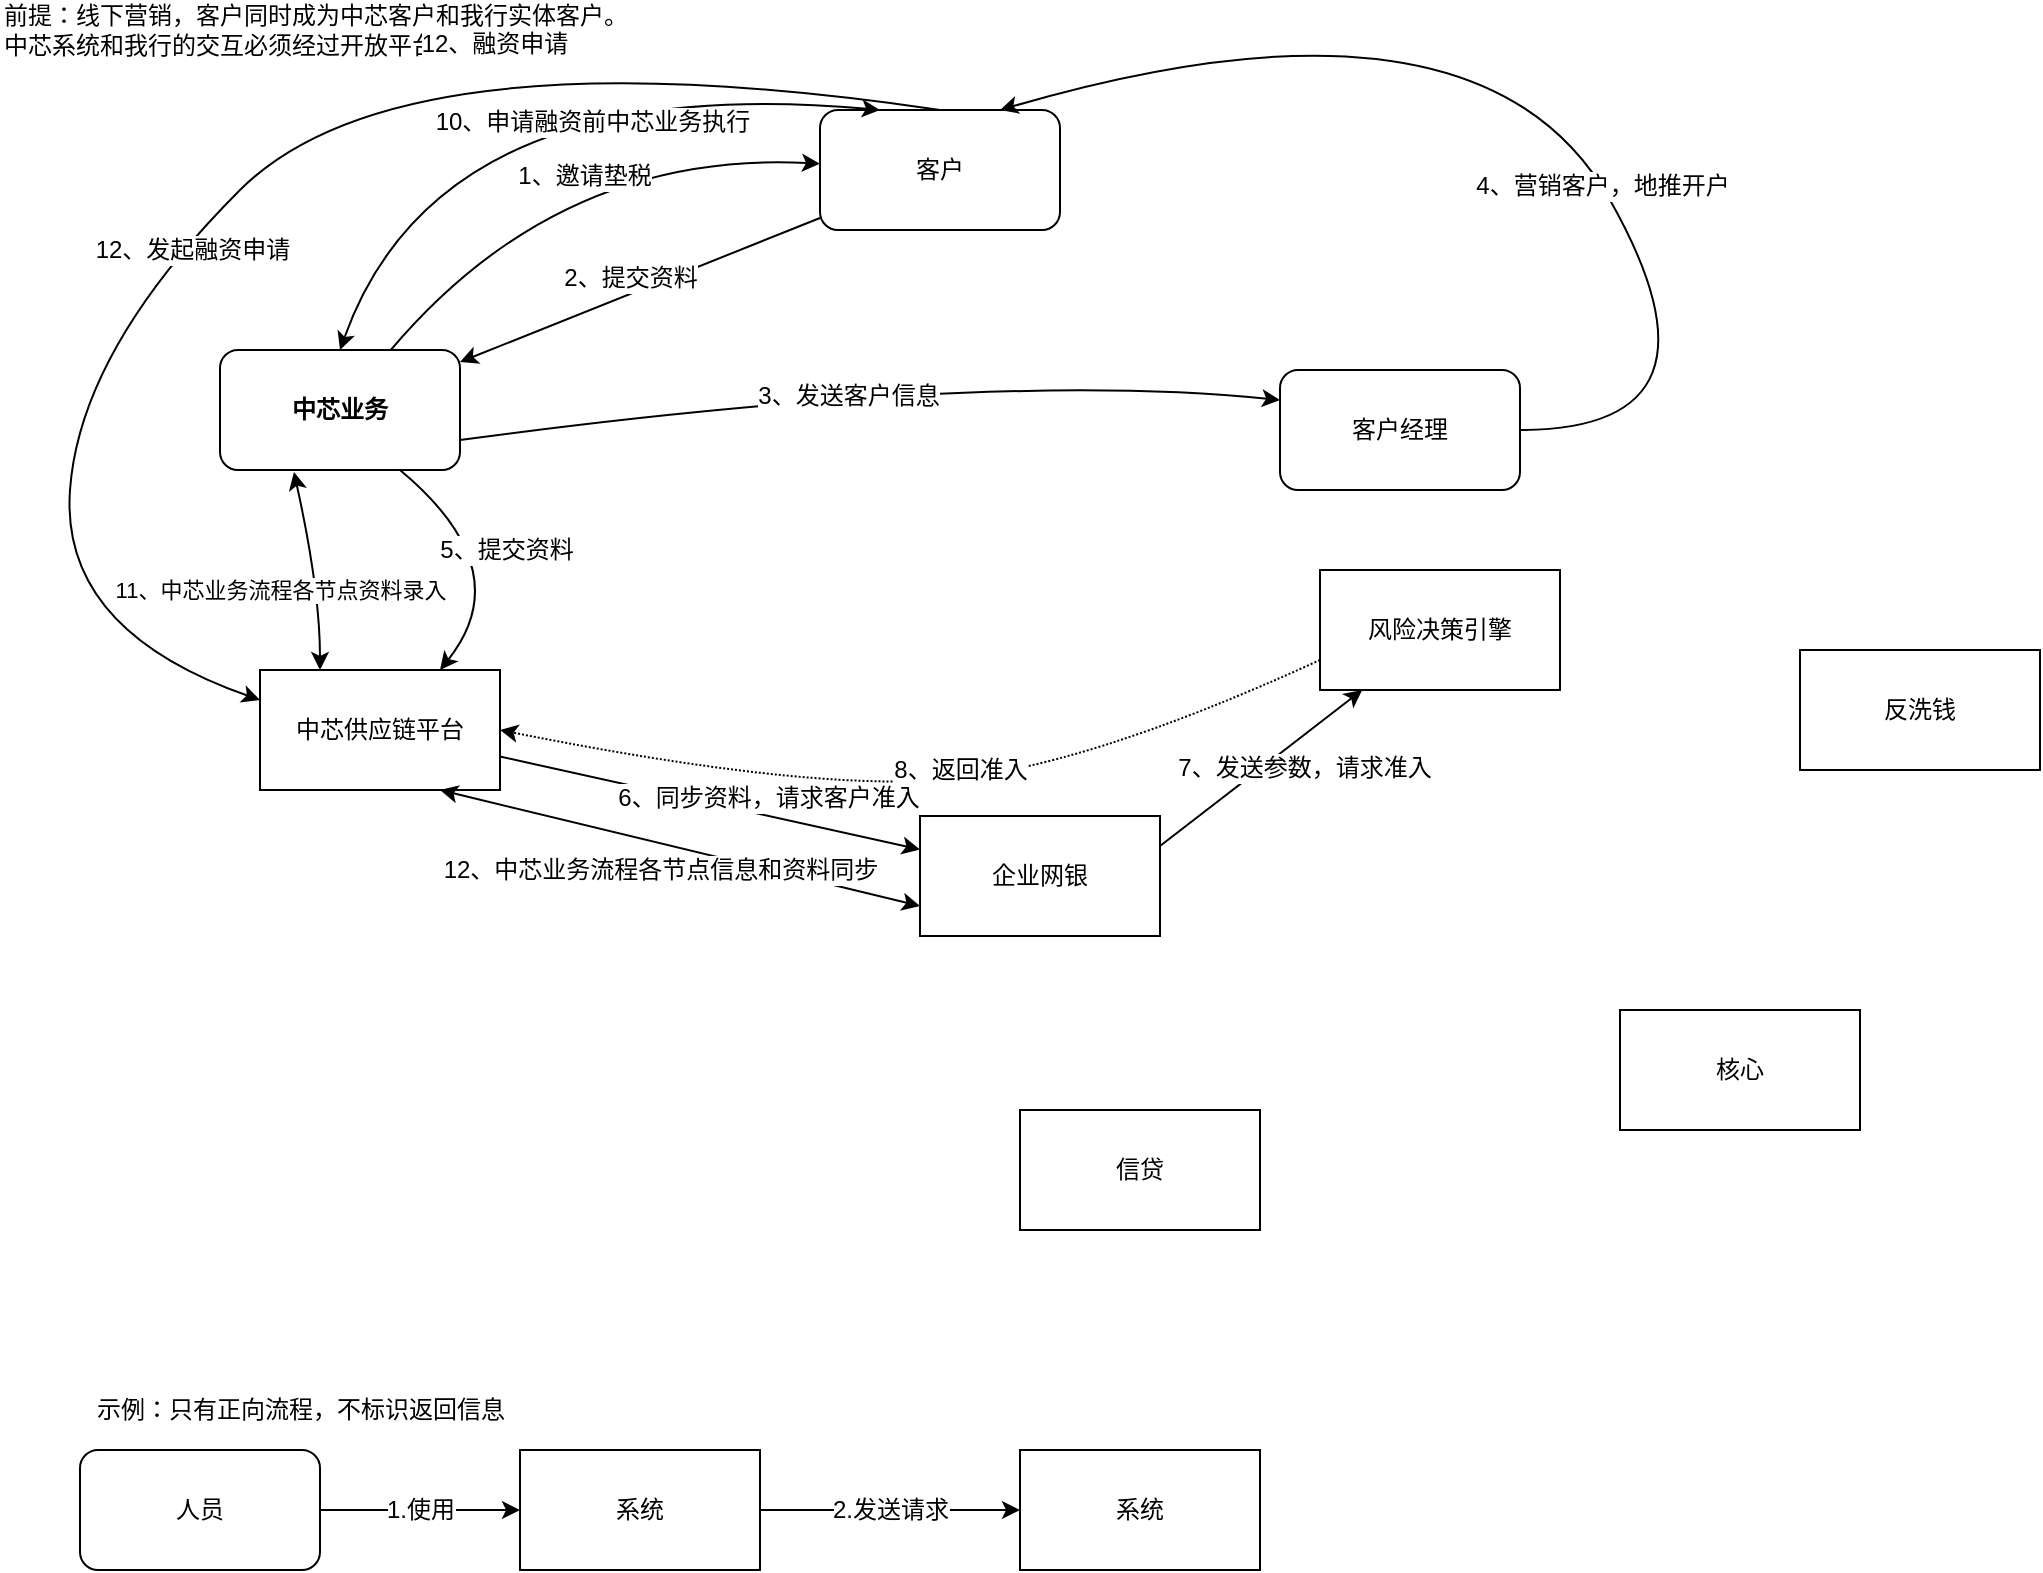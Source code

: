 <mxfile version="10.4.9" type="github"><diagram id="aRjuuvsSoChFvnb6_BR_" name="总体流程"><mxGraphModel dx="918" dy="664" grid="1" gridSize="10" guides="1" tooltips="1" connect="1" arrows="1" fold="1" page="1" pageScale="1" pageWidth="1169" pageHeight="827" math="0" shadow="0"><root><mxCell id="NMlYcJ3J9GoOxHMXc6hC-0"/><mxCell id="NMlYcJ3J9GoOxHMXc6hC-1" parent="NMlYcJ3J9GoOxHMXc6hC-0"/><mxCell id="avCGEmJyMW2alNWUHUKq-0" value="&lt;b&gt;中芯业务&lt;/b&gt;" style="rounded=1;whiteSpace=wrap;html=1;" parent="NMlYcJ3J9GoOxHMXc6hC-1" vertex="1"><mxGeometry x="130" y="180" width="120" height="60" as="geometry"/></mxCell><mxCell id="avCGEmJyMW2alNWUHUKq-1" value="客户" style="rounded=1;whiteSpace=wrap;html=1;" parent="NMlYcJ3J9GoOxHMXc6hC-1" vertex="1"><mxGeometry x="430" y="60" width="120" height="60" as="geometry"/></mxCell><mxCell id="avCGEmJyMW2alNWUHUKq-3" value="人员" style="rounded=1;whiteSpace=wrap;html=1;" parent="NMlYcJ3J9GoOxHMXc6hC-1" vertex="1"><mxGeometry x="60" y="730" width="120" height="60" as="geometry"/></mxCell><mxCell id="avCGEmJyMW2alNWUHUKq-9" value="" style="edgeStyle=orthogonalEdgeStyle;rounded=0;orthogonalLoop=1;jettySize=auto;html=1;" parent="NMlYcJ3J9GoOxHMXc6hC-1" source="avCGEmJyMW2alNWUHUKq-4" target="avCGEmJyMW2alNWUHUKq-8" edge="1"><mxGeometry relative="1" as="geometry"/></mxCell><mxCell id="avCGEmJyMW2alNWUHUKq-10" value="2.发送请求&lt;br&gt;" style="text;html=1;resizable=0;points=[];align=center;verticalAlign=middle;labelBackgroundColor=#ffffff;" parent="avCGEmJyMW2alNWUHUKq-9" vertex="1" connectable="0"><mxGeometry x="-0.25" y="1" relative="1" as="geometry"><mxPoint x="16" y="1" as="offset"/></mxGeometry></mxCell><mxCell id="avCGEmJyMW2alNWUHUKq-4" value="系统" style="rounded=0;whiteSpace=wrap;html=1;" parent="NMlYcJ3J9GoOxHMXc6hC-1" vertex="1"><mxGeometry x="280" y="730" width="120" height="60" as="geometry"/></mxCell><mxCell id="avCGEmJyMW2alNWUHUKq-8" value="系统" style="rounded=0;whiteSpace=wrap;html=1;" parent="NMlYcJ3J9GoOxHMXc6hC-1" vertex="1"><mxGeometry x="530" y="730" width="120" height="60" as="geometry"/></mxCell><mxCell id="avCGEmJyMW2alNWUHUKq-5" value="" style="endArrow=classic;html=1;" parent="NMlYcJ3J9GoOxHMXc6hC-1" source="avCGEmJyMW2alNWUHUKq-3" target="avCGEmJyMW2alNWUHUKq-4" edge="1"><mxGeometry width="50" height="50" relative="1" as="geometry"><mxPoint x="120" y="760" as="sourcePoint"/><mxPoint x="170" y="710" as="targetPoint"/></mxGeometry></mxCell><mxCell id="avCGEmJyMW2alNWUHUKq-6" value="1.使用&lt;br&gt;" style="text;html=1;resizable=0;points=[];align=center;verticalAlign=middle;labelBackgroundColor=#ffffff;" parent="avCGEmJyMW2alNWUHUKq-5" vertex="1" connectable="0"><mxGeometry x="0.28" y="1" relative="1" as="geometry"><mxPoint x="-14" y="1" as="offset"/></mxGeometry></mxCell><mxCell id="avCGEmJyMW2alNWUHUKq-11" value="示例：只有正向流程，不标识返回信息&lt;br&gt;" style="text;html=1;resizable=0;autosize=1;align=center;verticalAlign=middle;points=[];fillColor=none;strokeColor=none;rounded=0;" parent="NMlYcJ3J9GoOxHMXc6hC-1" vertex="1"><mxGeometry x="60" y="700" width="220" height="20" as="geometry"/></mxCell><mxCell id="avCGEmJyMW2alNWUHUKq-12" value="风险决策引擎" style="rounded=0;whiteSpace=wrap;html=1;" parent="NMlYcJ3J9GoOxHMXc6hC-1" vertex="1"><mxGeometry x="680" y="290" width="120" height="60" as="geometry"/></mxCell><mxCell id="0UZX7JJYxpJR1st8gM5f-0" value="信贷" style="rounded=0;whiteSpace=wrap;html=1;" parent="NMlYcJ3J9GoOxHMXc6hC-1" vertex="1"><mxGeometry x="530" y="560" width="120" height="60" as="geometry"/></mxCell><mxCell id="0UZX7JJYxpJR1st8gM5f-3" value="中芯供应链平台" style="rounded=0;whiteSpace=wrap;html=1;" parent="NMlYcJ3J9GoOxHMXc6hC-1" vertex="1"><mxGeometry x="150" y="340" width="120" height="60" as="geometry"/></mxCell><mxCell id="0UZX7JJYxpJR1st8gM5f-4" value="客户经理" style="rounded=1;whiteSpace=wrap;html=1;" parent="NMlYcJ3J9GoOxHMXc6hC-1" vertex="1"><mxGeometry x="660" y="190" width="120" height="60" as="geometry"/></mxCell><mxCell id="0UZX7JJYxpJR1st8gM5f-6" value="&lt;div style=&quot;text-align: left&quot;&gt;前提：线下营销，客户同时成为中芯客户和我行实体客户。&lt;/div&gt;&lt;div style=&quot;text-align: left&quot;&gt;中芯系统和我行的交互必须经过开放平台。&lt;/div&gt;" style="text;html=1;strokeColor=none;fillColor=none;align=left;verticalAlign=middle;whiteSpace=wrap;rounded=0;" parent="NMlYcJ3J9GoOxHMXc6hC-1" vertex="1"><mxGeometry x="20" y="10" width="410" height="20" as="geometry"/></mxCell><mxCell id="0UZX7JJYxpJR1st8gM5f-7" value="" style="curved=1;endArrow=classic;html=1;" parent="NMlYcJ3J9GoOxHMXc6hC-1" source="avCGEmJyMW2alNWUHUKq-0" target="avCGEmJyMW2alNWUHUKq-1" edge="1"><mxGeometry width="50" height="50" relative="1" as="geometry"><mxPoint x="300" y="130" as="sourcePoint"/><mxPoint x="350" y="80" as="targetPoint"/><Array as="points"><mxPoint x="300" y="80"/></Array></mxGeometry></mxCell><mxCell id="0UZX7JJYxpJR1st8gM5f-8" value="1、邀请垫税" style="text;html=1;resizable=0;points=[];align=center;verticalAlign=middle;labelBackgroundColor=#ffffff;" parent="0UZX7JJYxpJR1st8gM5f-7" vertex="1" connectable="0"><mxGeometry x="0.095" y="-12" relative="1" as="geometry"><mxPoint as="offset"/></mxGeometry></mxCell><mxCell id="0UZX7JJYxpJR1st8gM5f-9" value="" style="curved=1;endArrow=classic;html=1;" parent="NMlYcJ3J9GoOxHMXc6hC-1" source="avCGEmJyMW2alNWUHUKq-1" target="avCGEmJyMW2alNWUHUKq-0" edge="1"><mxGeometry width="50" height="50" relative="1" as="geometry"><mxPoint x="620" y="160" as="sourcePoint"/><mxPoint x="670" y="110" as="targetPoint"/><Array as="points"/></mxGeometry></mxCell><mxCell id="0UZX7JJYxpJR1st8gM5f-10" value="2、提交资料" style="text;html=1;resizable=0;points=[];align=center;verticalAlign=middle;labelBackgroundColor=#ffffff;" parent="0UZX7JJYxpJR1st8gM5f-9" vertex="1" connectable="0"><mxGeometry x="-0.213" y="-2" relative="1" as="geometry"><mxPoint x="-23" y="3" as="offset"/></mxGeometry></mxCell><mxCell id="KYM41-Yu8vmrKbiVa7fI-0" value="" style="curved=1;endArrow=classic;html=1;entryX=0;entryY=0.25;entryDx=0;entryDy=0;exitX=1;exitY=0.75;exitDx=0;exitDy=0;" edge="1" parent="NMlYcJ3J9GoOxHMXc6hC-1" source="avCGEmJyMW2alNWUHUKq-0" target="0UZX7JJYxpJR1st8gM5f-4"><mxGeometry width="50" height="50" relative="1" as="geometry"><mxPoint x="260" y="205" as="sourcePoint"/><mxPoint x="360" y="220" as="targetPoint"/><Array as="points"><mxPoint x="510" y="190"/></Array></mxGeometry></mxCell><mxCell id="KYM41-Yu8vmrKbiVa7fI-1" value="3、发送客户信息" style="text;html=1;resizable=0;points=[];align=center;verticalAlign=middle;labelBackgroundColor=#ffffff;" vertex="1" connectable="0" parent="KYM41-Yu8vmrKbiVa7fI-0"><mxGeometry x="-0.056" y="-4" relative="1" as="geometry"><mxPoint as="offset"/></mxGeometry></mxCell><mxCell id="KYM41-Yu8vmrKbiVa7fI-2" value="" style="curved=1;endArrow=classic;html=1;entryX=0.75;entryY=0;entryDx=0;entryDy=0;" edge="1" parent="NMlYcJ3J9GoOxHMXc6hC-1" source="0UZX7JJYxpJR1st8gM5f-4" target="avCGEmJyMW2alNWUHUKq-1"><mxGeometry width="50" height="50" relative="1" as="geometry"><mxPoint x="780" y="220" as="sourcePoint"/><mxPoint x="830" y="170" as="targetPoint"/><Array as="points"><mxPoint x="890" y="220"/><mxPoint x="760" y="-10"/></Array></mxGeometry></mxCell><mxCell id="KYM41-Yu8vmrKbiVa7fI-3" value="4、营销客户，地推开户" style="text;html=1;resizable=0;points=[];align=center;verticalAlign=middle;labelBackgroundColor=#ffffff;" vertex="1" connectable="0" parent="KYM41-Yu8vmrKbiVa7fI-2"><mxGeometry x="-0.196" relative="1" as="geometry"><mxPoint as="offset"/></mxGeometry></mxCell><mxCell id="KYM41-Yu8vmrKbiVa7fI-6" value="核心" style="rounded=0;whiteSpace=wrap;html=1;align=center;" vertex="1" parent="NMlYcJ3J9GoOxHMXc6hC-1"><mxGeometry x="830" y="510" width="120" height="60" as="geometry"/></mxCell><mxCell id="KYM41-Yu8vmrKbiVa7fI-7" value="" style="endArrow=classic;html=1;exitX=0.75;exitY=1;exitDx=0;exitDy=0;entryX=0.75;entryY=0;entryDx=0;entryDy=0;curved=1;" edge="1" parent="NMlYcJ3J9GoOxHMXc6hC-1" source="avCGEmJyMW2alNWUHUKq-0" target="0UZX7JJYxpJR1st8gM5f-3"><mxGeometry width="50" height="50" relative="1" as="geometry"><mxPoint x="310" y="340" as="sourcePoint"/><mxPoint x="360" y="290" as="targetPoint"/><Array as="points"><mxPoint x="280" y="290"/></Array></mxGeometry></mxCell><mxCell id="KYM41-Yu8vmrKbiVa7fI-8" value="5、提交资料" style="text;html=1;resizable=0;points=[];align=center;verticalAlign=middle;labelBackgroundColor=#ffffff;" vertex="1" connectable="0" parent="KYM41-Yu8vmrKbiVa7fI-7"><mxGeometry x="-0.071" y="3" relative="1" as="geometry"><mxPoint as="offset"/></mxGeometry></mxCell><mxCell id="KYM41-Yu8vmrKbiVa7fI-9" value="企业网银" style="rounded=0;whiteSpace=wrap;html=1;align=center;" vertex="1" parent="NMlYcJ3J9GoOxHMXc6hC-1"><mxGeometry x="480" y="413" width="120" height="60" as="geometry"/></mxCell><mxCell id="KYM41-Yu8vmrKbiVa7fI-10" value="反洗钱" style="rounded=0;whiteSpace=wrap;html=1;align=center;" vertex="1" parent="NMlYcJ3J9GoOxHMXc6hC-1"><mxGeometry x="920" y="330" width="120" height="60" as="geometry"/></mxCell><mxCell id="KYM41-Yu8vmrKbiVa7fI-12" value="" style="endArrow=classic;html=1;" edge="1" parent="NMlYcJ3J9GoOxHMXc6hC-1" source="0UZX7JJYxpJR1st8gM5f-3" target="KYM41-Yu8vmrKbiVa7fI-9"><mxGeometry width="50" height="50" relative="1" as="geometry"><mxPoint x="190" y="550" as="sourcePoint"/><mxPoint x="240" y="500" as="targetPoint"/></mxGeometry></mxCell><mxCell id="KYM41-Yu8vmrKbiVa7fI-13" value="6、同步资料，请求客户准入" style="text;html=1;resizable=0;points=[];align=center;verticalAlign=middle;labelBackgroundColor=#ffffff;" vertex="1" connectable="0" parent="KYM41-Yu8vmrKbiVa7fI-12"><mxGeometry x="0.389" y="1" relative="1" as="geometry"><mxPoint x="-12" y="-10.5" as="offset"/></mxGeometry></mxCell><mxCell id="KYM41-Yu8vmrKbiVa7fI-14" value="" style="endArrow=classic;html=1;exitX=1;exitY=0.25;exitDx=0;exitDy=0;" edge="1" parent="NMlYcJ3J9GoOxHMXc6hC-1" source="KYM41-Yu8vmrKbiVa7fI-9" target="avCGEmJyMW2alNWUHUKq-12"><mxGeometry width="50" height="50" relative="1" as="geometry"><mxPoint x="510" y="510" as="sourcePoint"/><mxPoint x="560" y="460" as="targetPoint"/></mxGeometry></mxCell><mxCell id="KYM41-Yu8vmrKbiVa7fI-15" value="7、发送参数，请求准入&lt;br&gt;" style="text;html=1;resizable=0;points=[];align=center;verticalAlign=middle;labelBackgroundColor=#ffffff;" vertex="1" connectable="0" parent="KYM41-Yu8vmrKbiVa7fI-14"><mxGeometry x="0.328" y="-4" relative="1" as="geometry"><mxPoint x="2" y="9.5" as="offset"/></mxGeometry></mxCell><mxCell id="KYM41-Yu8vmrKbiVa7fI-17" value="" style="curved=1;endArrow=classic;html=1;exitX=0;exitY=0.75;exitDx=0;exitDy=0;entryX=1;entryY=0.5;entryDx=0;entryDy=0;dashed=1;dashPattern=1 1;" edge="1" parent="NMlYcJ3J9GoOxHMXc6hC-1" source="avCGEmJyMW2alNWUHUKq-12" target="0UZX7JJYxpJR1st8gM5f-3"><mxGeometry width="50" height="50" relative="1" as="geometry"><mxPoint x="410" y="360" as="sourcePoint"/><mxPoint x="460" y="310" as="targetPoint"/><Array as="points"><mxPoint x="560" y="390"/><mxPoint x="420" y="400"/></Array></mxGeometry></mxCell><mxCell id="KYM41-Yu8vmrKbiVa7fI-18" value="8、返回准入" style="text;html=1;resizable=0;points=[];align=center;verticalAlign=middle;labelBackgroundColor=#ffffff;" vertex="1" connectable="0" parent="KYM41-Yu8vmrKbiVa7fI-17"><mxGeometry x="-0.365" y="-12" relative="1" as="geometry"><mxPoint x="-56" y="12" as="offset"/></mxGeometry></mxCell><mxCell id="KYM41-Yu8vmrKbiVa7fI-19" value="" style="endArrow=classic;startArrow=classic;html=1;curved=1;entryX=0.25;entryY=0;entryDx=0;entryDy=0;exitX=0.5;exitY=0;exitDx=0;exitDy=0;" edge="1" parent="NMlYcJ3J9GoOxHMXc6hC-1" source="avCGEmJyMW2alNWUHUKq-0" target="avCGEmJyMW2alNWUHUKq-1"><mxGeometry width="50" height="50" relative="1" as="geometry"><mxPoint x="190" y="120" as="sourcePoint"/><mxPoint x="240" y="70" as="targetPoint"/><Array as="points"><mxPoint x="240" y="40"/></Array></mxGeometry></mxCell><mxCell id="KYM41-Yu8vmrKbiVa7fI-20" value="10、申请融资前中芯业务执行" style="text;html=1;resizable=0;points=[];align=center;verticalAlign=middle;labelBackgroundColor=#ffffff;" vertex="1" connectable="0" parent="KYM41-Yu8vmrKbiVa7fI-19"><mxGeometry x="0.222" y="-19" relative="1" as="geometry"><mxPoint as="offset"/></mxGeometry></mxCell><mxCell id="KYM41-Yu8vmrKbiVa7fI-21" value="11、中芯业务流程各节点资料录入" style="endArrow=classic;startArrow=classic;html=1;entryX=0.308;entryY=1.017;entryDx=0;entryDy=0;exitX=0.25;exitY=0;exitDx=0;exitDy=0;entryPerimeter=0;curved=1;" edge="1" parent="NMlYcJ3J9GoOxHMXc6hC-1" source="0UZX7JJYxpJR1st8gM5f-3" target="avCGEmJyMW2alNWUHUKq-0"><mxGeometry x="-0.118" y="20" width="50" height="50" relative="1" as="geometry"><mxPoint x="360" y="330" as="sourcePoint"/><mxPoint x="410" y="280" as="targetPoint"/><Array as="points"><mxPoint x="180" y="300"/></Array><mxPoint as="offset"/></mxGeometry></mxCell><mxCell id="KYM41-Yu8vmrKbiVa7fI-22" value="" style="endArrow=classic;startArrow=classic;html=1;entryX=0;entryY=0.75;entryDx=0;entryDy=0;exitX=0.75;exitY=1;exitDx=0;exitDy=0;" edge="1" parent="NMlYcJ3J9GoOxHMXc6hC-1" source="0UZX7JJYxpJR1st8gM5f-3" target="KYM41-Yu8vmrKbiVa7fI-9"><mxGeometry width="50" height="50" relative="1" as="geometry"><mxPoint x="340" y="540" as="sourcePoint"/><mxPoint x="390" y="490" as="targetPoint"/></mxGeometry></mxCell><mxCell id="KYM41-Yu8vmrKbiVa7fI-23" value="12、中芯业务流程各节点信息和资料同步" style="text;html=1;resizable=0;points=[];align=center;verticalAlign=middle;labelBackgroundColor=#ffffff;" vertex="1" connectable="0" parent="KYM41-Yu8vmrKbiVa7fI-22"><mxGeometry x="0.231" y="-1" relative="1" as="geometry"><mxPoint x="-37.5" y="3.5" as="offset"/></mxGeometry></mxCell><mxCell id="KYM41-Yu8vmrKbiVa7fI-24" value="" style="endArrow=classic;html=1;exitX=0.5;exitY=0;exitDx=0;exitDy=0;entryX=0;entryY=0.25;entryDx=0;entryDy=0;curved=1;" edge="1" parent="NMlYcJ3J9GoOxHMXc6hC-1" source="avCGEmJyMW2alNWUHUKq-1" target="0UZX7JJYxpJR1st8gM5f-3"><mxGeometry width="50" height="50" relative="1" as="geometry"><mxPoint x="590" y="200" as="sourcePoint"/><mxPoint x="640" y="150" as="targetPoint"/><Array as="points"><mxPoint x="220" y="20"/><mxPoint x="60" y="180"/><mxPoint x="50" y="320"/></Array></mxGeometry></mxCell><mxCell id="KYM41-Yu8vmrKbiVa7fI-25" value="12、融资申请" style="text;html=1;resizable=0;points=[];align=center;verticalAlign=middle;labelBackgroundColor=#ffffff;" vertex="1" connectable="0" parent="KYM41-Yu8vmrKbiVa7fI-24"><mxGeometry x="-0.395" relative="1" as="geometry"><mxPoint as="offset"/></mxGeometry></mxCell><mxCell id="KYM41-Yu8vmrKbiVa7fI-26" value="12、发起融资申请" style="text;html=1;resizable=0;points=[];align=center;verticalAlign=middle;labelBackgroundColor=#ffffff;" vertex="1" connectable="0" parent="KYM41-Yu8vmrKbiVa7fI-24"><mxGeometry x="0.138" y="4" relative="1" as="geometry"><mxPoint as="offset"/></mxGeometry></mxCell></root></mxGraphModel></diagram></mxfile>